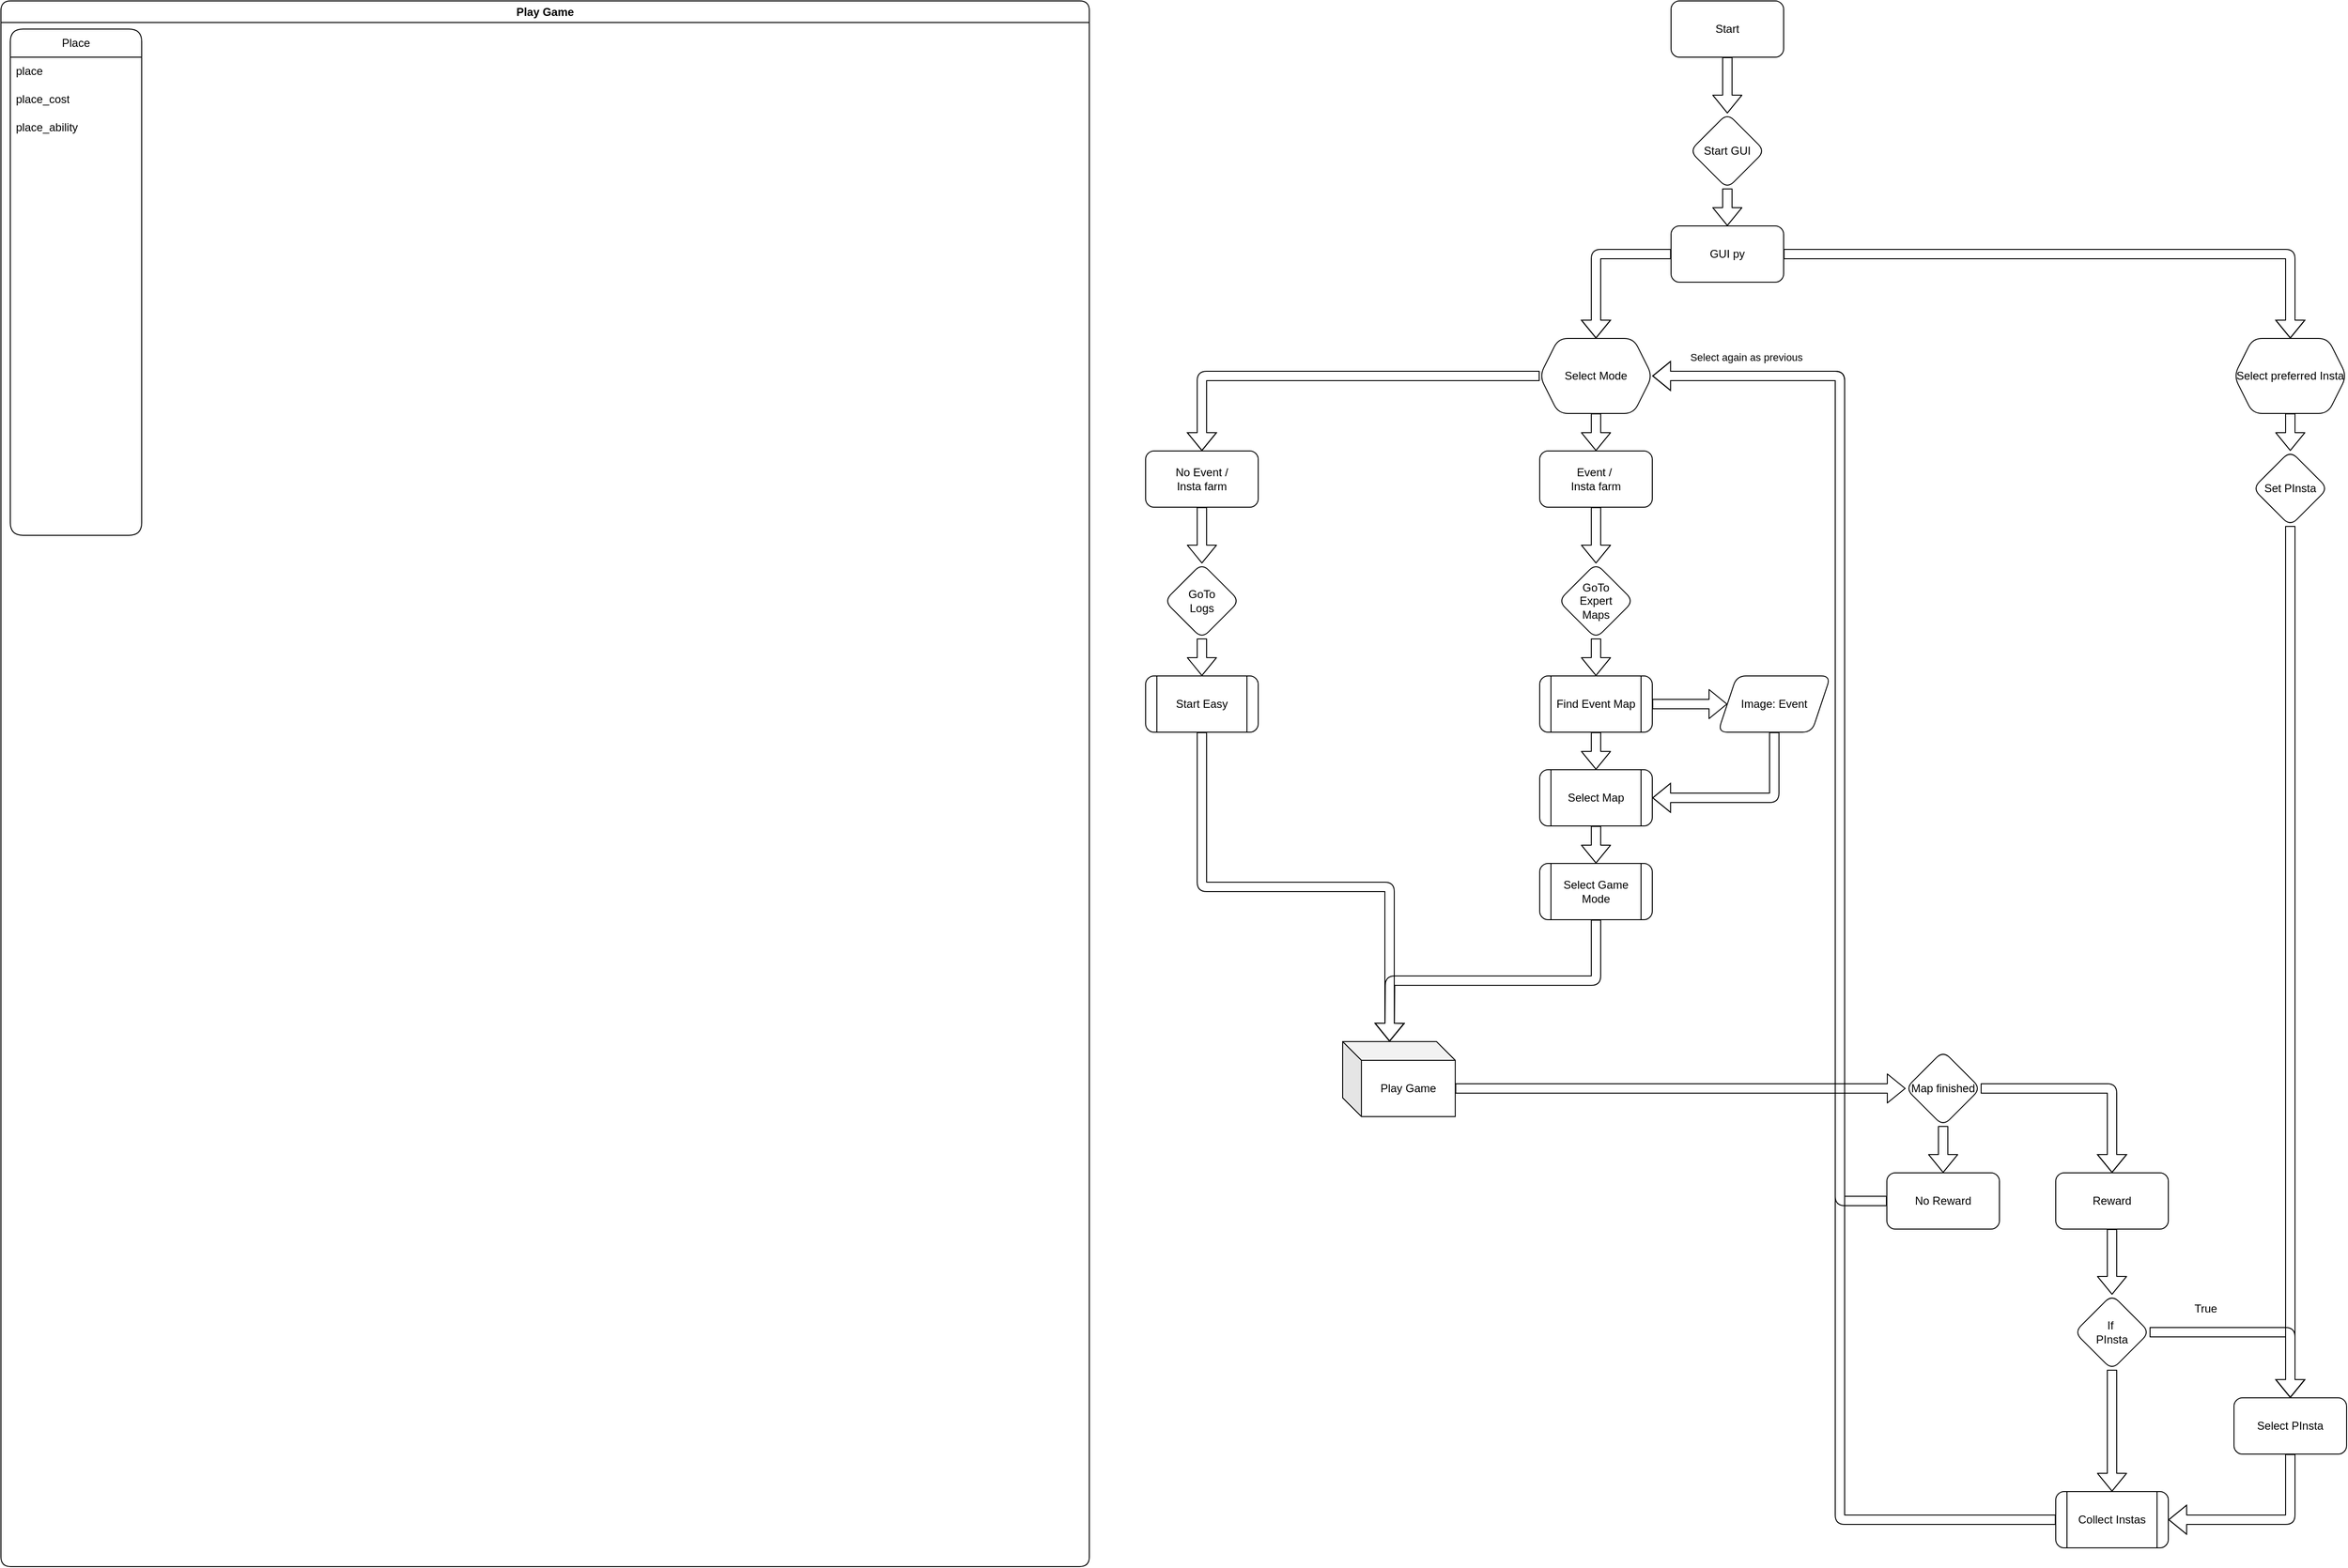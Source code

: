 <mxfile version="22.1.0" type="github">
  <diagram name="Page-1" id="74e2e168-ea6b-b213-b513-2b3c1d86103e">
    <mxGraphModel dx="1639" dy="946" grid="1" gridSize="10" guides="1" tooltips="1" connect="1" arrows="1" fold="1" page="1" pageScale="1" pageWidth="5000" pageHeight="5000" background="none" math="0" shadow="0">
      <root>
        <mxCell id="0" />
        <mxCell id="1" parent="0" />
        <mxCell id="L-TvMQkpFj6P-4dqpWRc-2" value="Start" style="rounded=1;whiteSpace=wrap;html=1;" vertex="1" parent="1">
          <mxGeometry x="2440" width="120" height="60" as="geometry" />
        </mxCell>
        <mxCell id="L-TvMQkpFj6P-4dqpWRc-3" value="Start GUI" style="rhombus;whiteSpace=wrap;html=1;rounded=1;" vertex="1" parent="1">
          <mxGeometry x="2460" y="120" width="80" height="80" as="geometry" />
        </mxCell>
        <mxCell id="L-TvMQkpFj6P-4dqpWRc-4" value="" style="shape=flexArrow;endArrow=classic;html=1;rounded=1;exitX=0.5;exitY=1;exitDx=0;exitDy=0;entryX=0.5;entryY=0;entryDx=0;entryDy=0;" edge="1" parent="1" source="L-TvMQkpFj6P-4dqpWRc-2" target="L-TvMQkpFj6P-4dqpWRc-3">
          <mxGeometry width="50" height="50" relative="1" as="geometry">
            <mxPoint x="2610" y="150" as="sourcePoint" />
            <mxPoint x="2660" y="100" as="targetPoint" />
          </mxGeometry>
        </mxCell>
        <mxCell id="L-TvMQkpFj6P-4dqpWRc-43" style="edgeStyle=orthogonalEdgeStyle;rounded=1;orthogonalLoop=1;jettySize=auto;html=1;exitX=0.5;exitY=1;exitDx=0;exitDy=0;shape=flexArrow;" edge="1" parent="1" source="L-TvMQkpFj6P-4dqpWRc-5" target="L-TvMQkpFj6P-4dqpWRc-42">
          <mxGeometry relative="1" as="geometry" />
        </mxCell>
        <mxCell id="L-TvMQkpFj6P-4dqpWRc-5" value="No Event /&lt;br&gt;Insta farm" style="rounded=1;whiteSpace=wrap;html=1;" vertex="1" parent="1">
          <mxGeometry x="1880" y="480" width="120" height="60" as="geometry" />
        </mxCell>
        <mxCell id="L-TvMQkpFj6P-4dqpWRc-6" value="Event /&amp;nbsp;&lt;br&gt;Insta farm" style="rounded=1;whiteSpace=wrap;html=1;" vertex="1" parent="1">
          <mxGeometry x="2300" y="480" width="120" height="60" as="geometry" />
        </mxCell>
        <mxCell id="L-TvMQkpFj6P-4dqpWRc-14" value="GUI py" style="rounded=1;whiteSpace=wrap;html=1;" vertex="1" parent="1">
          <mxGeometry x="2440" y="240" width="120" height="60" as="geometry" />
        </mxCell>
        <mxCell id="L-TvMQkpFj6P-4dqpWRc-15" value="" style="shape=flexArrow;endArrow=classic;html=1;rounded=1;exitX=0.5;exitY=1;exitDx=0;exitDy=0;entryX=0.5;entryY=0;entryDx=0;entryDy=0;" edge="1" parent="1" source="L-TvMQkpFj6P-4dqpWRc-3" target="L-TvMQkpFj6P-4dqpWRc-14">
          <mxGeometry width="50" height="50" relative="1" as="geometry">
            <mxPoint x="2610" y="290" as="sourcePoint" />
            <mxPoint x="2660" y="240" as="targetPoint" />
          </mxGeometry>
        </mxCell>
        <mxCell id="L-TvMQkpFj6P-4dqpWRc-16" value="Select Mode" style="shape=hexagon;perimeter=hexagonPerimeter2;whiteSpace=wrap;html=1;fixedSize=1;rounded=1;" vertex="1" parent="1">
          <mxGeometry x="2300" y="360" width="120" height="80" as="geometry" />
        </mxCell>
        <mxCell id="L-TvMQkpFj6P-4dqpWRc-18" value="" style="shape=flexArrow;endArrow=classic;html=1;rounded=1;exitX=0;exitY=0.5;exitDx=0;exitDy=0;entryX=0.5;entryY=0;entryDx=0;entryDy=0;" edge="1" parent="1" source="L-TvMQkpFj6P-4dqpWRc-14" target="L-TvMQkpFj6P-4dqpWRc-16">
          <mxGeometry width="50" height="50" relative="1" as="geometry">
            <mxPoint x="2610" y="290" as="sourcePoint" />
            <mxPoint x="2660" y="240" as="targetPoint" />
            <Array as="points">
              <mxPoint x="2360" y="270" />
            </Array>
          </mxGeometry>
        </mxCell>
        <mxCell id="L-TvMQkpFj6P-4dqpWRc-20" value="" style="shape=flexArrow;endArrow=classic;html=1;rounded=1;exitX=0;exitY=0.5;exitDx=0;exitDy=0;entryX=0.5;entryY=0;entryDx=0;entryDy=0;" edge="1" parent="1" source="L-TvMQkpFj6P-4dqpWRc-16" target="L-TvMQkpFj6P-4dqpWRc-5">
          <mxGeometry width="50" height="50" relative="1" as="geometry">
            <mxPoint x="2300" y="440" as="sourcePoint" />
            <mxPoint x="2350" y="390" as="targetPoint" />
            <Array as="points">
              <mxPoint x="1940" y="400" />
            </Array>
          </mxGeometry>
        </mxCell>
        <mxCell id="L-TvMQkpFj6P-4dqpWRc-21" value="" style="shape=flexArrow;endArrow=classic;html=1;rounded=1;exitX=0.5;exitY=1;exitDx=0;exitDy=0;entryX=0.5;entryY=0;entryDx=0;entryDy=0;" edge="1" parent="1" source="L-TvMQkpFj6P-4dqpWRc-16" target="L-TvMQkpFj6P-4dqpWRc-6">
          <mxGeometry width="50" height="50" relative="1" as="geometry">
            <mxPoint x="2470" y="310" as="sourcePoint" />
            <mxPoint x="2520" y="260" as="targetPoint" />
          </mxGeometry>
        </mxCell>
        <mxCell id="L-TvMQkpFj6P-4dqpWRc-22" value="Select preferred Insta" style="shape=hexagon;perimeter=hexagonPerimeter2;whiteSpace=wrap;html=1;fixedSize=1;rounded=1;" vertex="1" parent="1">
          <mxGeometry x="3040" y="360" width="120" height="80" as="geometry" />
        </mxCell>
        <mxCell id="L-TvMQkpFj6P-4dqpWRc-23" value="" style="shape=flexArrow;endArrow=classic;html=1;rounded=1;exitX=1;exitY=0.5;exitDx=0;exitDy=0;entryX=0.5;entryY=0;entryDx=0;entryDy=0;" edge="1" parent="1" source="L-TvMQkpFj6P-4dqpWRc-14" target="L-TvMQkpFj6P-4dqpWRc-22">
          <mxGeometry width="50" height="50" relative="1" as="geometry">
            <mxPoint x="2470" y="380" as="sourcePoint" />
            <mxPoint x="2520" y="330" as="targetPoint" />
            <Array as="points">
              <mxPoint x="3100" y="270" />
            </Array>
          </mxGeometry>
        </mxCell>
        <mxCell id="L-TvMQkpFj6P-4dqpWRc-58" style="edgeStyle=orthogonalEdgeStyle;shape=flexArrow;rounded=1;orthogonalLoop=1;jettySize=auto;html=1;exitX=0.5;exitY=1;exitDx=0;exitDy=0;entryX=0.5;entryY=0;entryDx=0;entryDy=0;" edge="1" parent="1" source="L-TvMQkpFj6P-4dqpWRc-25" target="L-TvMQkpFj6P-4dqpWRc-57">
          <mxGeometry relative="1" as="geometry" />
        </mxCell>
        <mxCell id="L-TvMQkpFj6P-4dqpWRc-25" value="Set PInsta" style="rhombus;whiteSpace=wrap;html=1;rounded=1;" vertex="1" parent="1">
          <mxGeometry x="3060" y="480" width="80" height="80" as="geometry" />
        </mxCell>
        <mxCell id="L-TvMQkpFj6P-4dqpWRc-26" value="" style="shape=flexArrow;endArrow=classic;html=1;rounded=1;exitX=0.5;exitY=1;exitDx=0;exitDy=0;entryX=0.5;entryY=0;entryDx=0;entryDy=0;" edge="1" parent="1" source="L-TvMQkpFj6P-4dqpWRc-22" target="L-TvMQkpFj6P-4dqpWRc-25">
          <mxGeometry width="50" height="50" relative="1" as="geometry">
            <mxPoint x="2930" y="380" as="sourcePoint" />
            <mxPoint x="2980" y="330" as="targetPoint" />
          </mxGeometry>
        </mxCell>
        <mxCell id="L-TvMQkpFj6P-4dqpWRc-27" value="GoTo&lt;br&gt;Expert&lt;br&gt;Maps" style="rhombus;whiteSpace=wrap;html=1;rounded=1;" vertex="1" parent="1">
          <mxGeometry x="2320" y="600" width="80" height="80" as="geometry" />
        </mxCell>
        <mxCell id="L-TvMQkpFj6P-4dqpWRc-28" value="" style="shape=flexArrow;endArrow=classic;html=1;rounded=1;exitX=0.5;exitY=1;exitDx=0;exitDy=0;" edge="1" parent="1" source="L-TvMQkpFj6P-4dqpWRc-6" target="L-TvMQkpFj6P-4dqpWRc-27">
          <mxGeometry width="50" height="50" relative="1" as="geometry">
            <mxPoint x="2380" y="590" as="sourcePoint" />
            <mxPoint x="2430" y="540" as="targetPoint" />
          </mxGeometry>
        </mxCell>
        <mxCell id="L-TvMQkpFj6P-4dqpWRc-32" style="edgeStyle=orthogonalEdgeStyle;rounded=1;orthogonalLoop=1;jettySize=auto;html=1;exitX=1;exitY=0.5;exitDx=0;exitDy=0;shape=flexArrow;" edge="1" parent="1" source="L-TvMQkpFj6P-4dqpWRc-29" target="L-TvMQkpFj6P-4dqpWRc-31">
          <mxGeometry relative="1" as="geometry" />
        </mxCell>
        <mxCell id="L-TvMQkpFj6P-4dqpWRc-36" style="edgeStyle=orthogonalEdgeStyle;rounded=1;orthogonalLoop=1;jettySize=auto;html=1;exitX=0.5;exitY=1;exitDx=0;exitDy=0;entryX=0.5;entryY=0;entryDx=0;entryDy=0;shape=flexArrow;" edge="1" parent="1" source="L-TvMQkpFj6P-4dqpWRc-29" target="L-TvMQkpFj6P-4dqpWRc-35">
          <mxGeometry relative="1" as="geometry" />
        </mxCell>
        <mxCell id="L-TvMQkpFj6P-4dqpWRc-29" value="Find Event Map" style="shape=process;whiteSpace=wrap;html=1;backgroundOutline=1;rounded=1;" vertex="1" parent="1">
          <mxGeometry x="2300" y="720" width="120" height="60" as="geometry" />
        </mxCell>
        <mxCell id="L-TvMQkpFj6P-4dqpWRc-30" value="" style="shape=flexArrow;endArrow=classic;html=1;rounded=1;exitX=0.5;exitY=1;exitDx=0;exitDy=0;" edge="1" parent="1" source="L-TvMQkpFj6P-4dqpWRc-27" target="L-TvMQkpFj6P-4dqpWRc-29">
          <mxGeometry width="50" height="50" relative="1" as="geometry">
            <mxPoint x="2390" y="650" as="sourcePoint" />
            <mxPoint x="2440" y="600" as="targetPoint" />
          </mxGeometry>
        </mxCell>
        <mxCell id="L-TvMQkpFj6P-4dqpWRc-37" style="edgeStyle=orthogonalEdgeStyle;rounded=1;orthogonalLoop=1;jettySize=auto;html=1;exitX=0.5;exitY=1;exitDx=0;exitDy=0;entryX=1;entryY=0.5;entryDx=0;entryDy=0;shape=flexArrow;" edge="1" parent="1" source="L-TvMQkpFj6P-4dqpWRc-31" target="L-TvMQkpFj6P-4dqpWRc-35">
          <mxGeometry relative="1" as="geometry" />
        </mxCell>
        <mxCell id="L-TvMQkpFj6P-4dqpWRc-31" value="Image: Event" style="shape=parallelogram;perimeter=parallelogramPerimeter;whiteSpace=wrap;html=1;fixedSize=1;rounded=1;" vertex="1" parent="1">
          <mxGeometry x="2490" y="720" width="120" height="60" as="geometry" />
        </mxCell>
        <mxCell id="L-TvMQkpFj6P-4dqpWRc-39" style="edgeStyle=orthogonalEdgeStyle;rounded=1;orthogonalLoop=1;jettySize=auto;html=1;exitX=0.5;exitY=1;exitDx=0;exitDy=0;entryX=0.5;entryY=0;entryDx=0;entryDy=0;shape=flexArrow;" edge="1" parent="1" source="L-TvMQkpFj6P-4dqpWRc-35" target="L-TvMQkpFj6P-4dqpWRc-38">
          <mxGeometry relative="1" as="geometry" />
        </mxCell>
        <mxCell id="L-TvMQkpFj6P-4dqpWRc-35" value="Select Map" style="shape=process;whiteSpace=wrap;html=1;backgroundOutline=1;rounded=1;" vertex="1" parent="1">
          <mxGeometry x="2300" y="820" width="120" height="60" as="geometry" />
        </mxCell>
        <mxCell id="L-TvMQkpFj6P-4dqpWRc-47" style="edgeStyle=orthogonalEdgeStyle;rounded=1;orthogonalLoop=1;jettySize=auto;html=1;exitX=0.5;exitY=1;exitDx=0;exitDy=0;shape=flexArrow;" edge="1" parent="1" source="L-TvMQkpFj6P-4dqpWRc-38">
          <mxGeometry relative="1" as="geometry">
            <mxPoint x="2140" y="1110" as="targetPoint" />
          </mxGeometry>
        </mxCell>
        <mxCell id="L-TvMQkpFj6P-4dqpWRc-38" value="Select Game Mode" style="shape=process;whiteSpace=wrap;html=1;backgroundOutline=1;rounded=1;" vertex="1" parent="1">
          <mxGeometry x="2300" y="920" width="120" height="60" as="geometry" />
        </mxCell>
        <mxCell id="L-TvMQkpFj6P-4dqpWRc-49" style="edgeStyle=orthogonalEdgeStyle;rounded=1;orthogonalLoop=1;jettySize=auto;html=1;exitX=0;exitY=0;exitDx=120;exitDy=50;exitPerimeter=0;entryX=0;entryY=0.5;entryDx=0;entryDy=0;shape=flexArrow;" edge="1" parent="1" source="L-TvMQkpFj6P-4dqpWRc-40" target="L-TvMQkpFj6P-4dqpWRc-48">
          <mxGeometry relative="1" as="geometry" />
        </mxCell>
        <mxCell id="L-TvMQkpFj6P-4dqpWRc-40" value="Play Game" style="shape=cube;whiteSpace=wrap;html=1;boundedLbl=1;backgroundOutline=1;darkOpacity=0.05;darkOpacity2=0.1;rounded=1;" vertex="1" parent="1">
          <mxGeometry x="2090" y="1110" width="120" height="80" as="geometry" />
        </mxCell>
        <mxCell id="L-TvMQkpFj6P-4dqpWRc-45" style="edgeStyle=orthogonalEdgeStyle;rounded=1;orthogonalLoop=1;jettySize=auto;html=1;exitX=0.5;exitY=1;exitDx=0;exitDy=0;entryX=0.5;entryY=0;entryDx=0;entryDy=0;shape=flexArrow;" edge="1" parent="1" source="L-TvMQkpFj6P-4dqpWRc-42" target="L-TvMQkpFj6P-4dqpWRc-44">
          <mxGeometry relative="1" as="geometry" />
        </mxCell>
        <mxCell id="L-TvMQkpFj6P-4dqpWRc-42" value="GoTo&lt;br&gt;Logs" style="rhombus;whiteSpace=wrap;html=1;rounded=1;" vertex="1" parent="1">
          <mxGeometry x="1900" y="600" width="80" height="80" as="geometry" />
        </mxCell>
        <mxCell id="L-TvMQkpFj6P-4dqpWRc-44" value="Start Easy" style="shape=process;whiteSpace=wrap;html=1;backgroundOutline=1;rounded=1;" vertex="1" parent="1">
          <mxGeometry x="1880" y="720" width="120" height="60" as="geometry" />
        </mxCell>
        <mxCell id="L-TvMQkpFj6P-4dqpWRc-46" style="edgeStyle=orthogonalEdgeStyle;rounded=1;orthogonalLoop=1;jettySize=auto;html=1;exitX=0.5;exitY=1;exitDx=0;exitDy=0;entryX=0;entryY=0;entryDx=50;entryDy=0;entryPerimeter=0;shape=flexArrow;" edge="1" parent="1" source="L-TvMQkpFj6P-4dqpWRc-44" target="L-TvMQkpFj6P-4dqpWRc-40">
          <mxGeometry relative="1" as="geometry" />
        </mxCell>
        <mxCell id="L-TvMQkpFj6P-4dqpWRc-52" style="edgeStyle=orthogonalEdgeStyle;rounded=1;orthogonalLoop=1;jettySize=auto;html=1;exitX=0.5;exitY=1;exitDx=0;exitDy=0;entryX=0.5;entryY=0;entryDx=0;entryDy=0;shape=flexArrow;" edge="1" parent="1" source="L-TvMQkpFj6P-4dqpWRc-48" target="L-TvMQkpFj6P-4dqpWRc-50">
          <mxGeometry relative="1" as="geometry" />
        </mxCell>
        <mxCell id="L-TvMQkpFj6P-4dqpWRc-53" style="edgeStyle=orthogonalEdgeStyle;rounded=1;orthogonalLoop=1;jettySize=auto;html=1;exitX=1;exitY=0.5;exitDx=0;exitDy=0;shape=flexArrow;" edge="1" parent="1" source="L-TvMQkpFj6P-4dqpWRc-48" target="L-TvMQkpFj6P-4dqpWRc-51">
          <mxGeometry relative="1" as="geometry" />
        </mxCell>
        <mxCell id="L-TvMQkpFj6P-4dqpWRc-48" value="Map finished" style="rhombus;whiteSpace=wrap;html=1;rounded=1;" vertex="1" parent="1">
          <mxGeometry x="2690" y="1120" width="80" height="80" as="geometry" />
        </mxCell>
        <mxCell id="L-TvMQkpFj6P-4dqpWRc-55" style="edgeStyle=orthogonalEdgeStyle;rounded=1;orthogonalLoop=1;jettySize=auto;html=1;exitX=0;exitY=0.5;exitDx=0;exitDy=0;entryX=1;entryY=0.5;entryDx=0;entryDy=0;shape=flexArrow;" edge="1" parent="1" source="L-TvMQkpFj6P-4dqpWRc-50" target="L-TvMQkpFj6P-4dqpWRc-16">
          <mxGeometry relative="1" as="geometry">
            <Array as="points">
              <mxPoint x="2620" y="1280" />
              <mxPoint x="2620" y="400" />
            </Array>
          </mxGeometry>
        </mxCell>
        <mxCell id="L-TvMQkpFj6P-4dqpWRc-56" value="Select again as previous" style="edgeLabel;html=1;align=center;verticalAlign=middle;resizable=0;points=[];" vertex="1" connectable="0" parent="L-TvMQkpFj6P-4dqpWRc-55">
          <mxGeometry x="0.233" y="-3" relative="1" as="geometry">
            <mxPoint x="-103" y="-254" as="offset" />
          </mxGeometry>
        </mxCell>
        <mxCell id="L-TvMQkpFj6P-4dqpWRc-50" value="No Reward" style="rounded=1;whiteSpace=wrap;html=1;" vertex="1" parent="1">
          <mxGeometry x="2670" y="1250" width="120" height="60" as="geometry" />
        </mxCell>
        <mxCell id="L-TvMQkpFj6P-4dqpWRc-67" style="edgeStyle=orthogonalEdgeStyle;shape=flexArrow;rounded=1;orthogonalLoop=1;jettySize=auto;html=1;exitX=0.5;exitY=1;exitDx=0;exitDy=0;" edge="1" parent="1" source="L-TvMQkpFj6P-4dqpWRc-51" target="L-TvMQkpFj6P-4dqpWRc-54">
          <mxGeometry relative="1" as="geometry" />
        </mxCell>
        <mxCell id="L-TvMQkpFj6P-4dqpWRc-51" value="Reward" style="rounded=1;whiteSpace=wrap;html=1;" vertex="1" parent="1">
          <mxGeometry x="2850" y="1250" width="120" height="60" as="geometry" />
        </mxCell>
        <mxCell id="L-TvMQkpFj6P-4dqpWRc-60" style="edgeStyle=orthogonalEdgeStyle;shape=flexArrow;rounded=1;orthogonalLoop=1;jettySize=auto;html=1;exitX=1;exitY=0.5;exitDx=0;exitDy=0;entryX=0.5;entryY=0;entryDx=0;entryDy=0;" edge="1" parent="1" source="L-TvMQkpFj6P-4dqpWRc-54" target="L-TvMQkpFj6P-4dqpWRc-57">
          <mxGeometry relative="1" as="geometry" />
        </mxCell>
        <mxCell id="L-TvMQkpFj6P-4dqpWRc-66" style="edgeStyle=orthogonalEdgeStyle;shape=flexArrow;rounded=1;orthogonalLoop=1;jettySize=auto;html=1;exitX=0.5;exitY=1;exitDx=0;exitDy=0;" edge="1" parent="1" source="L-TvMQkpFj6P-4dqpWRc-54" target="L-TvMQkpFj6P-4dqpWRc-64">
          <mxGeometry relative="1" as="geometry" />
        </mxCell>
        <mxCell id="L-TvMQkpFj6P-4dqpWRc-54" value="If&amp;nbsp;&lt;br&gt;PInsta" style="rhombus;whiteSpace=wrap;html=1;rounded=1;" vertex="1" parent="1">
          <mxGeometry x="2870" y="1380" width="80" height="80" as="geometry" />
        </mxCell>
        <mxCell id="L-TvMQkpFj6P-4dqpWRc-65" style="edgeStyle=orthogonalEdgeStyle;shape=flexArrow;rounded=1;orthogonalLoop=1;jettySize=auto;html=1;exitX=0.5;exitY=1;exitDx=0;exitDy=0;entryX=1;entryY=0.5;entryDx=0;entryDy=0;" edge="1" parent="1" source="L-TvMQkpFj6P-4dqpWRc-57" target="L-TvMQkpFj6P-4dqpWRc-64">
          <mxGeometry relative="1" as="geometry" />
        </mxCell>
        <mxCell id="L-TvMQkpFj6P-4dqpWRc-57" value="Select PInsta" style="rounded=1;whiteSpace=wrap;html=1;" vertex="1" parent="1">
          <mxGeometry x="3040" y="1490" width="120" height="60" as="geometry" />
        </mxCell>
        <mxCell id="L-TvMQkpFj6P-4dqpWRc-61" value="True" style="text;html=1;strokeColor=none;fillColor=none;align=center;verticalAlign=middle;whiteSpace=wrap;rounded=0;" vertex="1" parent="1">
          <mxGeometry x="2980" y="1380" width="60" height="30" as="geometry" />
        </mxCell>
        <mxCell id="L-TvMQkpFj6P-4dqpWRc-68" style="edgeStyle=orthogonalEdgeStyle;shape=flexArrow;rounded=1;orthogonalLoop=1;jettySize=auto;html=1;exitX=0;exitY=0.5;exitDx=0;exitDy=0;entryX=1;entryY=0.5;entryDx=0;entryDy=0;" edge="1" parent="1" source="L-TvMQkpFj6P-4dqpWRc-64" target="L-TvMQkpFj6P-4dqpWRc-16">
          <mxGeometry relative="1" as="geometry">
            <mxPoint x="2750" y="620" as="targetPoint" />
            <Array as="points">
              <mxPoint x="2620" y="1620" />
              <mxPoint x="2620" y="400" />
            </Array>
          </mxGeometry>
        </mxCell>
        <mxCell id="L-TvMQkpFj6P-4dqpWRc-64" value="Collect Instas" style="shape=process;whiteSpace=wrap;html=1;backgroundOutline=1;rounded=1;" vertex="1" parent="1">
          <mxGeometry x="2850" y="1590" width="120" height="60" as="geometry" />
        </mxCell>
        <mxCell id="L-TvMQkpFj6P-4dqpWRc-69" value="Play Game" style="swimlane;whiteSpace=wrap;html=1;rounded=1;" vertex="1" parent="1">
          <mxGeometry x="660" width="1160" height="1670" as="geometry" />
        </mxCell>
        <mxCell id="L-TvMQkpFj6P-4dqpWRc-70" value="Place" style="swimlane;fontStyle=0;childLayout=stackLayout;horizontal=1;startSize=30;horizontalStack=0;resizeParent=1;resizeParentMax=0;resizeLast=0;collapsible=1;marginBottom=0;whiteSpace=wrap;html=1;rounded=1;" vertex="1" parent="L-TvMQkpFj6P-4dqpWRc-69">
          <mxGeometry x="10" y="30" width="140" height="540" as="geometry" />
        </mxCell>
        <mxCell id="L-TvMQkpFj6P-4dqpWRc-72" value="place" style="text;strokeColor=none;fillColor=none;align=left;verticalAlign=middle;spacingLeft=4;spacingRight=4;overflow=hidden;points=[[0,0.5],[1,0.5]];portConstraint=eastwest;rotatable=0;whiteSpace=wrap;html=1;" vertex="1" parent="L-TvMQkpFj6P-4dqpWRc-70">
          <mxGeometry y="30" width="140" height="30" as="geometry" />
        </mxCell>
        <mxCell id="L-TvMQkpFj6P-4dqpWRc-73" value="place_cost" style="text;strokeColor=none;fillColor=none;align=left;verticalAlign=middle;spacingLeft=4;spacingRight=4;overflow=hidden;points=[[0,0.5],[1,0.5]];portConstraint=eastwest;rotatable=0;whiteSpace=wrap;html=1;" vertex="1" parent="L-TvMQkpFj6P-4dqpWRc-70">
          <mxGeometry y="60" width="140" height="30" as="geometry" />
        </mxCell>
        <mxCell id="L-TvMQkpFj6P-4dqpWRc-75" value="place_ability" style="text;strokeColor=none;fillColor=none;align=left;verticalAlign=middle;spacingLeft=4;spacingRight=4;overflow=hidden;points=[[0,0.5],[1,0.5]];portConstraint=eastwest;rotatable=0;whiteSpace=wrap;html=1;" vertex="1" parent="L-TvMQkpFj6P-4dqpWRc-70">
          <mxGeometry y="90" width="140" height="30" as="geometry" />
        </mxCell>
        <mxCell id="L-TvMQkpFj6P-4dqpWRc-76" style="text;strokeColor=none;fillColor=none;align=left;verticalAlign=middle;spacingLeft=4;spacingRight=4;overflow=hidden;points=[[0,0.5],[1,0.5]];portConstraint=eastwest;rotatable=0;whiteSpace=wrap;html=1;" vertex="1" parent="L-TvMQkpFj6P-4dqpWRc-70">
          <mxGeometry y="120" width="140" height="30" as="geometry" />
        </mxCell>
        <mxCell id="L-TvMQkpFj6P-4dqpWRc-77" style="text;strokeColor=none;fillColor=none;align=left;verticalAlign=middle;spacingLeft=4;spacingRight=4;overflow=hidden;points=[[0,0.5],[1,0.5]];portConstraint=eastwest;rotatable=0;whiteSpace=wrap;html=1;" vertex="1" parent="L-TvMQkpFj6P-4dqpWRc-70">
          <mxGeometry y="150" width="140" height="30" as="geometry" />
        </mxCell>
        <mxCell id="L-TvMQkpFj6P-4dqpWRc-78" style="text;strokeColor=none;fillColor=none;align=left;verticalAlign=middle;spacingLeft=4;spacingRight=4;overflow=hidden;points=[[0,0.5],[1,0.5]];portConstraint=eastwest;rotatable=0;whiteSpace=wrap;html=1;" vertex="1" parent="L-TvMQkpFj6P-4dqpWRc-70">
          <mxGeometry y="180" width="140" height="30" as="geometry" />
        </mxCell>
        <mxCell id="L-TvMQkpFj6P-4dqpWRc-79" style="text;strokeColor=none;fillColor=none;align=left;verticalAlign=middle;spacingLeft=4;spacingRight=4;overflow=hidden;points=[[0,0.5],[1,0.5]];portConstraint=eastwest;rotatable=0;whiteSpace=wrap;html=1;" vertex="1" parent="L-TvMQkpFj6P-4dqpWRc-70">
          <mxGeometry y="210" width="140" height="30" as="geometry" />
        </mxCell>
        <mxCell id="L-TvMQkpFj6P-4dqpWRc-80" style="text;strokeColor=none;fillColor=none;align=left;verticalAlign=middle;spacingLeft=4;spacingRight=4;overflow=hidden;points=[[0,0.5],[1,0.5]];portConstraint=eastwest;rotatable=0;whiteSpace=wrap;html=1;" vertex="1" parent="L-TvMQkpFj6P-4dqpWRc-70">
          <mxGeometry y="240" width="140" height="30" as="geometry" />
        </mxCell>
        <mxCell id="L-TvMQkpFj6P-4dqpWRc-81" style="text;strokeColor=none;fillColor=none;align=left;verticalAlign=middle;spacingLeft=4;spacingRight=4;overflow=hidden;points=[[0,0.5],[1,0.5]];portConstraint=eastwest;rotatable=0;whiteSpace=wrap;html=1;" vertex="1" parent="L-TvMQkpFj6P-4dqpWRc-70">
          <mxGeometry y="270" width="140" height="30" as="geometry" />
        </mxCell>
        <mxCell id="L-TvMQkpFj6P-4dqpWRc-82" style="text;strokeColor=none;fillColor=none;align=left;verticalAlign=middle;spacingLeft=4;spacingRight=4;overflow=hidden;points=[[0,0.5],[1,0.5]];portConstraint=eastwest;rotatable=0;whiteSpace=wrap;html=1;" vertex="1" parent="L-TvMQkpFj6P-4dqpWRc-70">
          <mxGeometry y="300" width="140" height="30" as="geometry" />
        </mxCell>
        <mxCell id="L-TvMQkpFj6P-4dqpWRc-83" style="text;strokeColor=none;fillColor=none;align=left;verticalAlign=middle;spacingLeft=4;spacingRight=4;overflow=hidden;points=[[0,0.5],[1,0.5]];portConstraint=eastwest;rotatable=0;whiteSpace=wrap;html=1;" vertex="1" parent="L-TvMQkpFj6P-4dqpWRc-70">
          <mxGeometry y="330" width="140" height="30" as="geometry" />
        </mxCell>
        <mxCell id="L-TvMQkpFj6P-4dqpWRc-84" style="text;strokeColor=none;fillColor=none;align=left;verticalAlign=middle;spacingLeft=4;spacingRight=4;overflow=hidden;points=[[0,0.5],[1,0.5]];portConstraint=eastwest;rotatable=0;whiteSpace=wrap;html=1;" vertex="1" parent="L-TvMQkpFj6P-4dqpWRc-70">
          <mxGeometry y="360" width="140" height="30" as="geometry" />
        </mxCell>
        <mxCell id="L-TvMQkpFj6P-4dqpWRc-85" style="text;strokeColor=none;fillColor=none;align=left;verticalAlign=middle;spacingLeft=4;spacingRight=4;overflow=hidden;points=[[0,0.5],[1,0.5]];portConstraint=eastwest;rotatable=0;whiteSpace=wrap;html=1;" vertex="1" parent="L-TvMQkpFj6P-4dqpWRc-70">
          <mxGeometry y="390" width="140" height="30" as="geometry" />
        </mxCell>
        <mxCell id="L-TvMQkpFj6P-4dqpWRc-86" style="text;strokeColor=none;fillColor=none;align=left;verticalAlign=middle;spacingLeft=4;spacingRight=4;overflow=hidden;points=[[0,0.5],[1,0.5]];portConstraint=eastwest;rotatable=0;whiteSpace=wrap;html=1;" vertex="1" parent="L-TvMQkpFj6P-4dqpWRc-70">
          <mxGeometry y="420" width="140" height="30" as="geometry" />
        </mxCell>
        <mxCell id="L-TvMQkpFj6P-4dqpWRc-87" style="text;strokeColor=none;fillColor=none;align=left;verticalAlign=middle;spacingLeft=4;spacingRight=4;overflow=hidden;points=[[0,0.5],[1,0.5]];portConstraint=eastwest;rotatable=0;whiteSpace=wrap;html=1;" vertex="1" parent="L-TvMQkpFj6P-4dqpWRc-70">
          <mxGeometry y="450" width="140" height="30" as="geometry" />
        </mxCell>
        <mxCell id="L-TvMQkpFj6P-4dqpWRc-88" style="text;strokeColor=none;fillColor=none;align=left;verticalAlign=middle;spacingLeft=4;spacingRight=4;overflow=hidden;points=[[0,0.5],[1,0.5]];portConstraint=eastwest;rotatable=0;whiteSpace=wrap;html=1;" vertex="1" parent="L-TvMQkpFj6P-4dqpWRc-70">
          <mxGeometry y="480" width="140" height="30" as="geometry" />
        </mxCell>
        <mxCell id="L-TvMQkpFj6P-4dqpWRc-89" style="text;strokeColor=none;fillColor=none;align=left;verticalAlign=middle;spacingLeft=4;spacingRight=4;overflow=hidden;points=[[0,0.5],[1,0.5]];portConstraint=eastwest;rotatable=0;whiteSpace=wrap;html=1;" vertex="1" parent="L-TvMQkpFj6P-4dqpWRc-70">
          <mxGeometry y="510" width="140" height="30" as="geometry" />
        </mxCell>
      </root>
    </mxGraphModel>
  </diagram>
</mxfile>
